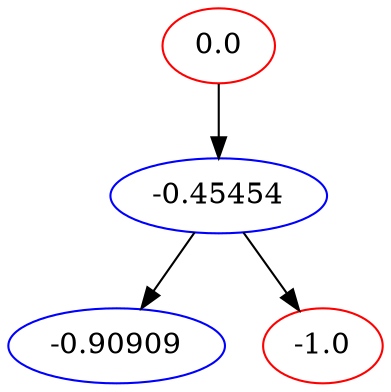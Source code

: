 digraph {
0.0->-0.45454
-0.45454->-0.90909
-0.45454->-1.0
0.0[color=red]
-1.0[color=red]
-0.45454[color=blue]
-0.90909[color=blue]
}